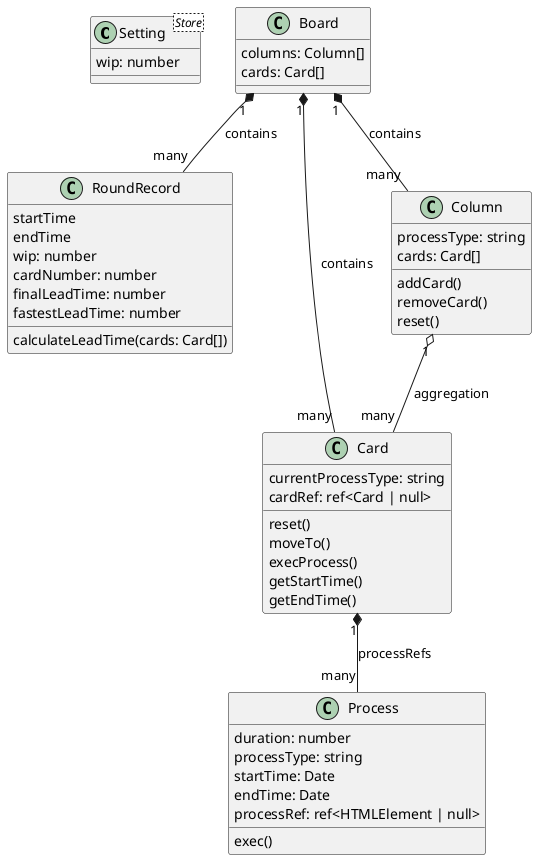 @startuml

class Setting<Store> {
    wip: number
}

class RoundRecord {
    startTime
    endTime
    wip: number
    cardNumber: number
    finalLeadTime: number
    fastestLeadTime: number
    calculateLeadTime(cards: Card[])
}

class Process {
    duration: number
    processType: string
    startTime: Date
    endTime: Date
    processRef: ref<HTMLElement | null>
    exec()
}

class Card {
    currentProcessType: string
    reset()
    moveTo()
    execProcess()
    getStartTime()
    cardRef: ref<Card | null>
    getEndTime()
}

class Column {
    processType: string
    cards: Card[]
    addCard()
    removeCard()
    reset()
}

class Board {
    columns: Column[]
    cards: Card[]
}

Card "1" *-- "many" Process: processRefs
Column "1" o-- "many" Card: aggregation
Board "1" *-- "many" Card: contains
Board "1" *-- "many" Column: contains
Board "1" *-- "many" RoundRecord: contains
@enduml